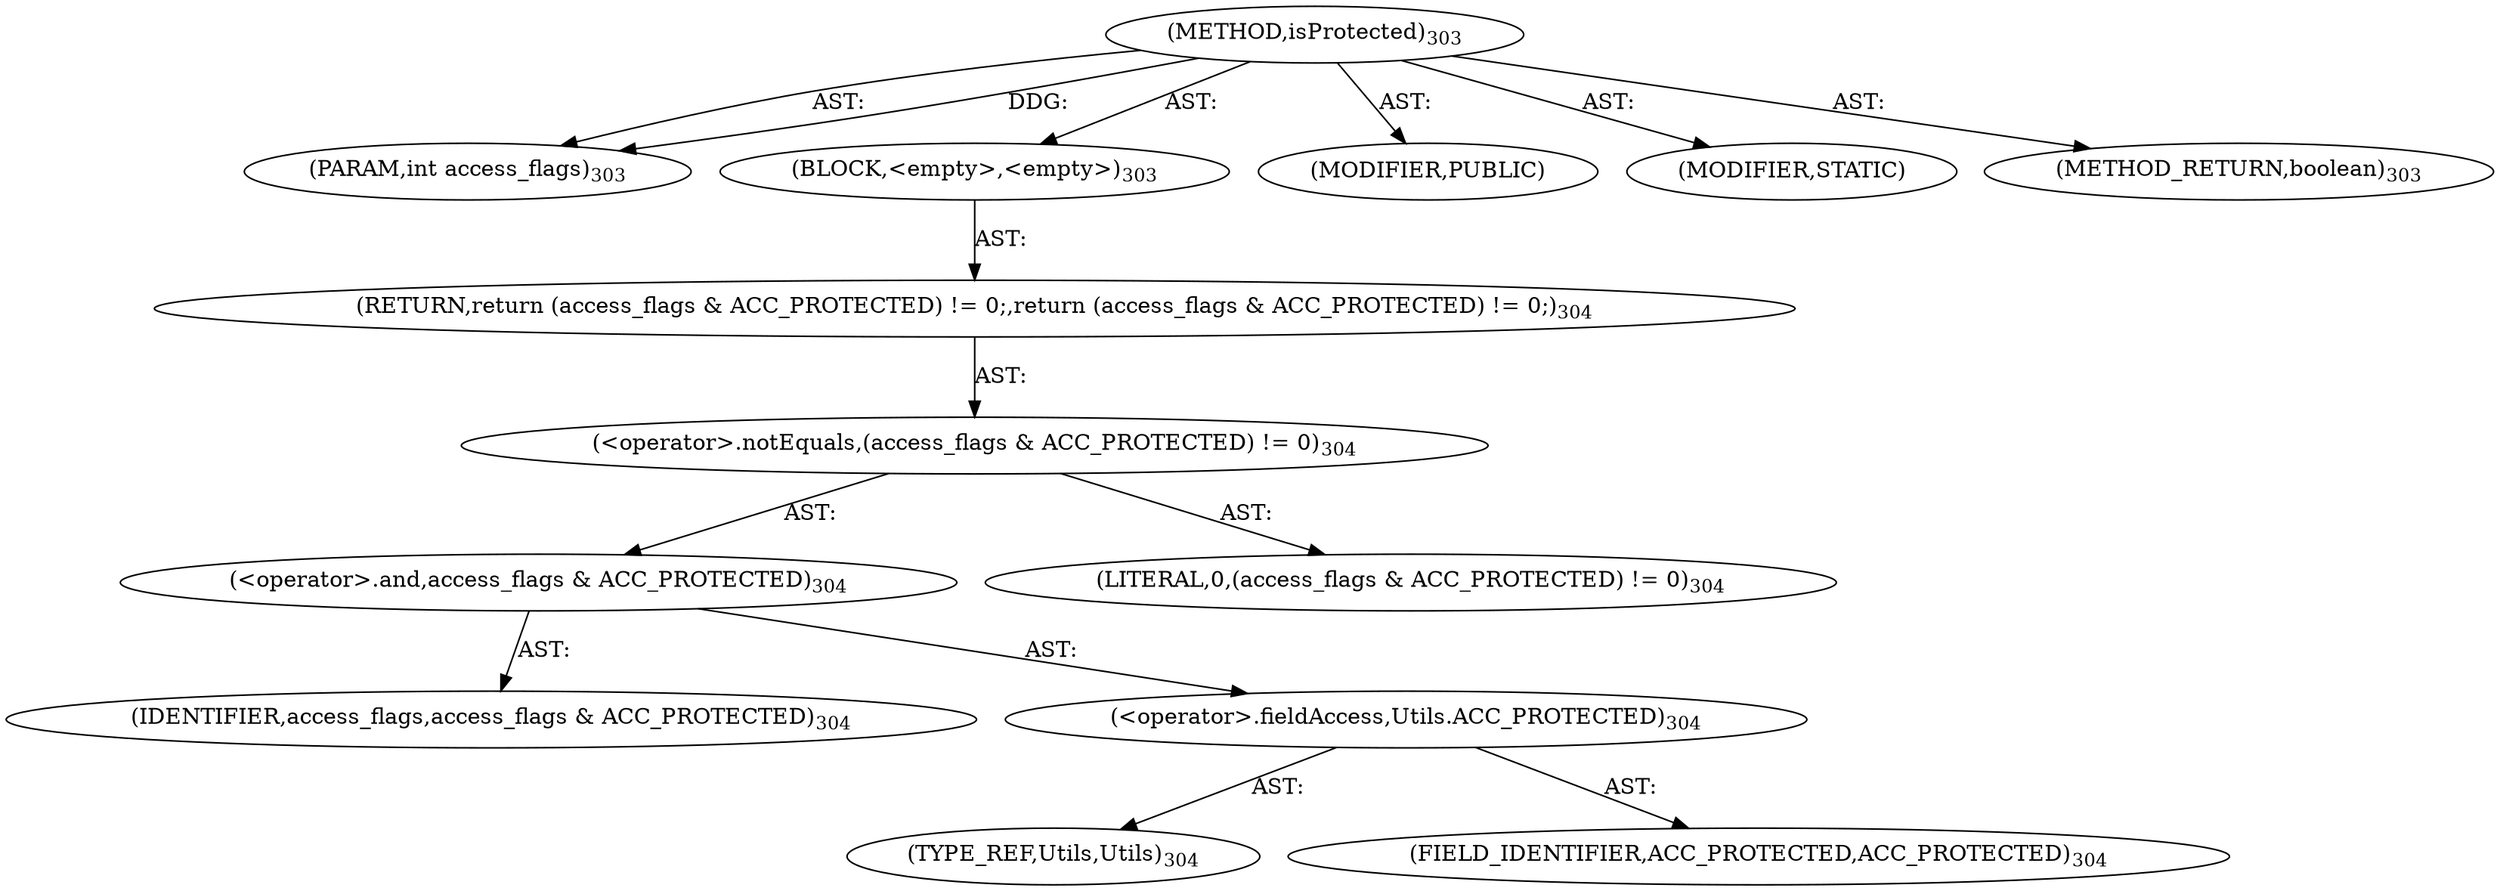 digraph "isProtected" {  
"111669149712" [label = <(METHOD,isProtected)<SUB>303</SUB>> ]
"115964117011" [label = <(PARAM,int access_flags)<SUB>303</SUB>> ]
"25769803808" [label = <(BLOCK,&lt;empty&gt;,&lt;empty&gt;)<SUB>303</SUB>> ]
"146028888079" [label = <(RETURN,return (access_flags &amp; ACC_PROTECTED) != 0;,return (access_flags &amp; ACC_PROTECTED) != 0;)<SUB>304</SUB>> ]
"30064771174" [label = <(&lt;operator&gt;.notEquals,(access_flags &amp; ACC_PROTECTED) != 0)<SUB>304</SUB>> ]
"30064771175" [label = <(&lt;operator&gt;.and,access_flags &amp; ACC_PROTECTED)<SUB>304</SUB>> ]
"68719476816" [label = <(IDENTIFIER,access_flags,access_flags &amp; ACC_PROTECTED)<SUB>304</SUB>> ]
"30064771176" [label = <(&lt;operator&gt;.fieldAccess,Utils.ACC_PROTECTED)<SUB>304</SUB>> ]
"180388626443" [label = <(TYPE_REF,Utils,Utils)<SUB>304</SUB>> ]
"55834574858" [label = <(FIELD_IDENTIFIER,ACC_PROTECTED,ACC_PROTECTED)<SUB>304</SUB>> ]
"90194313259" [label = <(LITERAL,0,(access_flags &amp; ACC_PROTECTED) != 0)<SUB>304</SUB>> ]
"133143986234" [label = <(MODIFIER,PUBLIC)> ]
"133143986235" [label = <(MODIFIER,STATIC)> ]
"128849018896" [label = <(METHOD_RETURN,boolean)<SUB>303</SUB>> ]
  "111669149712" -> "115964117011"  [ label = "AST: "] 
  "111669149712" -> "25769803808"  [ label = "AST: "] 
  "111669149712" -> "133143986234"  [ label = "AST: "] 
  "111669149712" -> "133143986235"  [ label = "AST: "] 
  "111669149712" -> "128849018896"  [ label = "AST: "] 
  "25769803808" -> "146028888079"  [ label = "AST: "] 
  "146028888079" -> "30064771174"  [ label = "AST: "] 
  "30064771174" -> "30064771175"  [ label = "AST: "] 
  "30064771174" -> "90194313259"  [ label = "AST: "] 
  "30064771175" -> "68719476816"  [ label = "AST: "] 
  "30064771175" -> "30064771176"  [ label = "AST: "] 
  "30064771176" -> "180388626443"  [ label = "AST: "] 
  "30064771176" -> "55834574858"  [ label = "AST: "] 
  "111669149712" -> "115964117011"  [ label = "DDG: "] 
}
